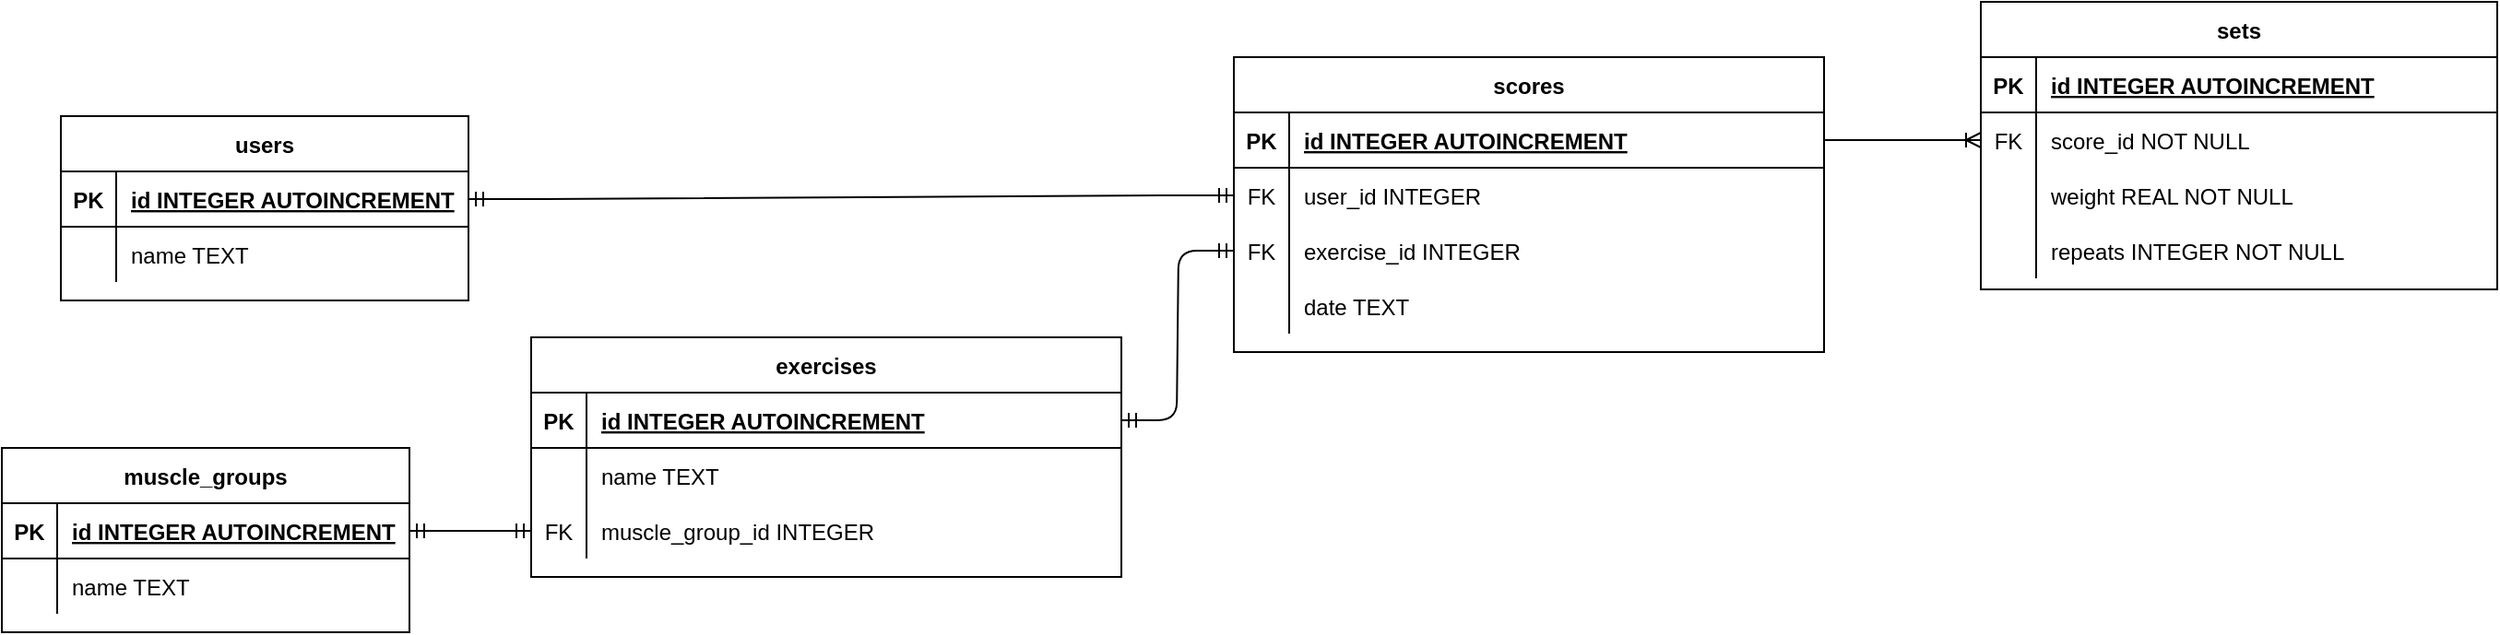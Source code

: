 <mxfile version="13.7.9" type="device"><diagram id="R2lEEEUBdFMjLlhIrx00" name="Page-1"><mxGraphModel dx="1422" dy="832" grid="0" gridSize="10" guides="1" tooltips="1" connect="1" arrows="1" fold="1" page="1" pageScale="1" pageWidth="1100" pageHeight="850" background="none" math="0" shadow="0" extFonts="Permanent Marker^https://fonts.googleapis.com/css?family=Permanent+Marker"><root><mxCell id="0"/><mxCell id="1" parent="0"/><mxCell id="Q6jQM6gjXFg1APYR9MR--127" value="" style="edgeStyle=entityRelationEdgeStyle;fontSize=12;html=1;endArrow=ERmandOne;startArrow=ERmandOne;exitX=1;exitY=0.5;exitDx=0;exitDy=0;entryX=0;entryY=0.5;entryDx=0;entryDy=0;" parent="1" source="Q6jQM6gjXFg1APYR9MR--83" target="Q6jQM6gjXFg1APYR9MR--96" edge="1"><mxGeometry width="100" height="100" relative="1" as="geometry"><mxPoint x="600" y="533" as="sourcePoint"/><mxPoint x="700" y="433" as="targetPoint"/></mxGeometry></mxCell><mxCell id="Q6jQM6gjXFg1APYR9MR--129" value="" style="edgeStyle=entityRelationEdgeStyle;fontSize=12;html=1;endArrow=ERmandOne;startArrow=ERmandOne;exitX=1;exitY=0.5;exitDx=0;exitDy=0;entryX=0;entryY=0.5;entryDx=0;entryDy=0;" parent="1" source="Q6jQM6gjXFg1APYR9MR--76" target="Q6jQM6gjXFg1APYR9MR--106" edge="1"><mxGeometry width="100" height="100" relative="1" as="geometry"><mxPoint x="408" y="397" as="sourcePoint"/><mxPoint x="508" y="297" as="targetPoint"/></mxGeometry></mxCell><mxCell id="Q6jQM6gjXFg1APYR9MR--130" value="" style="edgeStyle=entityRelationEdgeStyle;fontSize=12;html=1;endArrow=ERmandOne;startArrow=ERmandOne;entryX=0;entryY=0.5;entryDx=0;entryDy=0;exitX=1;exitY=0.5;exitDx=0;exitDy=0;" parent="1" source="Q6jQM6gjXFg1APYR9MR--90" target="Q6jQM6gjXFg1APYR9MR--109" edge="1"><mxGeometry width="100" height="100" relative="1" as="geometry"><mxPoint x="606" y="441" as="sourcePoint"/><mxPoint x="706" y="341" as="targetPoint"/></mxGeometry></mxCell><mxCell id="Q6jQM6gjXFg1APYR9MR--102" value="scores" style="shape=table;startSize=30;container=1;collapsible=1;childLayout=tableLayout;fixedRows=1;rowLines=0;fontStyle=1;align=center;resizeLast=1;" parent="1" vertex="1"><mxGeometry x="685" y="170" width="320" height="160" as="geometry"/></mxCell><mxCell id="Q6jQM6gjXFg1APYR9MR--103" value="" style="shape=partialRectangle;collapsible=0;dropTarget=0;pointerEvents=0;fillColor=none;points=[[0,0.5],[1,0.5]];portConstraint=eastwest;top=0;left=0;right=0;bottom=1;" parent="Q6jQM6gjXFg1APYR9MR--102" vertex="1"><mxGeometry y="30" width="320" height="30" as="geometry"/></mxCell><mxCell id="Q6jQM6gjXFg1APYR9MR--104" value="PK" style="shape=partialRectangle;overflow=hidden;connectable=0;fillColor=none;top=0;left=0;bottom=0;right=0;fontStyle=1;" parent="Q6jQM6gjXFg1APYR9MR--103" vertex="1"><mxGeometry width="30" height="30" as="geometry"/></mxCell><mxCell id="Q6jQM6gjXFg1APYR9MR--105" value="id INTEGER  AUTOINCREMENT" style="shape=partialRectangle;overflow=hidden;connectable=0;fillColor=none;top=0;left=0;bottom=0;right=0;align=left;spacingLeft=6;fontStyle=5;" parent="Q6jQM6gjXFg1APYR9MR--103" vertex="1"><mxGeometry x="30" width="290" height="30" as="geometry"/></mxCell><mxCell id="Q6jQM6gjXFg1APYR9MR--106" value="" style="shape=partialRectangle;collapsible=0;dropTarget=0;pointerEvents=0;fillColor=none;points=[[0,0.5],[1,0.5]];portConstraint=eastwest;top=0;left=0;right=0;bottom=0;" parent="Q6jQM6gjXFg1APYR9MR--102" vertex="1"><mxGeometry y="60" width="320" height="30" as="geometry"/></mxCell><mxCell id="Q6jQM6gjXFg1APYR9MR--107" value="FK" style="shape=partialRectangle;overflow=hidden;connectable=0;fillColor=none;top=0;left=0;bottom=0;right=0;" parent="Q6jQM6gjXFg1APYR9MR--106" vertex="1"><mxGeometry width="30" height="30" as="geometry"/></mxCell><mxCell id="Q6jQM6gjXFg1APYR9MR--108" value="user_id INTEGER" style="shape=partialRectangle;overflow=hidden;connectable=0;fillColor=none;top=0;left=0;bottom=0;right=0;align=left;spacingLeft=6;" parent="Q6jQM6gjXFg1APYR9MR--106" vertex="1"><mxGeometry x="30" width="290" height="30" as="geometry"/></mxCell><mxCell id="Q6jQM6gjXFg1APYR9MR--109" value="" style="shape=partialRectangle;collapsible=0;dropTarget=0;pointerEvents=0;fillColor=none;points=[[0,0.5],[1,0.5]];portConstraint=eastwest;top=0;left=0;right=0;bottom=0;" parent="Q6jQM6gjXFg1APYR9MR--102" vertex="1"><mxGeometry y="90" width="320" height="30" as="geometry"/></mxCell><mxCell id="Q6jQM6gjXFg1APYR9MR--110" value="FK" style="shape=partialRectangle;overflow=hidden;connectable=0;fillColor=none;top=0;left=0;bottom=0;right=0;" parent="Q6jQM6gjXFg1APYR9MR--109" vertex="1"><mxGeometry width="30" height="30" as="geometry"/></mxCell><mxCell id="Q6jQM6gjXFg1APYR9MR--111" value="exercise_id INTEGER" style="shape=partialRectangle;overflow=hidden;connectable=0;fillColor=none;top=0;left=0;bottom=0;right=0;align=left;spacingLeft=6;" parent="Q6jQM6gjXFg1APYR9MR--109" vertex="1"><mxGeometry x="30" width="290" height="30" as="geometry"/></mxCell><mxCell id="Q6jQM6gjXFg1APYR9MR--118" value="" style="shape=partialRectangle;collapsible=0;dropTarget=0;pointerEvents=0;fillColor=none;points=[[0,0.5],[1,0.5]];portConstraint=eastwest;top=0;left=0;right=0;bottom=0;" parent="Q6jQM6gjXFg1APYR9MR--102" vertex="1"><mxGeometry y="120" width="320" height="30" as="geometry"/></mxCell><mxCell id="Q6jQM6gjXFg1APYR9MR--119" value="" style="shape=partialRectangle;overflow=hidden;connectable=0;fillColor=none;top=0;left=0;bottom=0;right=0;" parent="Q6jQM6gjXFg1APYR9MR--118" vertex="1"><mxGeometry width="30" height="30" as="geometry"/></mxCell><mxCell id="Q6jQM6gjXFg1APYR9MR--120" value="date TEXT" style="shape=partialRectangle;overflow=hidden;connectable=0;fillColor=none;top=0;left=0;bottom=0;right=0;align=left;spacingLeft=6;" parent="Q6jQM6gjXFg1APYR9MR--118" vertex="1"><mxGeometry x="30" width="290" height="30" as="geometry"/></mxCell><mxCell id="Q6jQM6gjXFg1APYR9MR--75" value="users" style="shape=table;startSize=30;container=1;collapsible=1;childLayout=tableLayout;fixedRows=1;rowLines=0;fontStyle=1;align=center;resizeLast=1;" parent="1" vertex="1"><mxGeometry x="49" y="202" width="221" height="100" as="geometry"/></mxCell><mxCell id="Q6jQM6gjXFg1APYR9MR--76" value="" style="shape=partialRectangle;collapsible=0;dropTarget=0;pointerEvents=0;fillColor=none;points=[[0,0.5],[1,0.5]];portConstraint=eastwest;top=0;left=0;right=0;bottom=1;" parent="Q6jQM6gjXFg1APYR9MR--75" vertex="1"><mxGeometry y="30" width="221" height="30" as="geometry"/></mxCell><mxCell id="Q6jQM6gjXFg1APYR9MR--77" value="PK" style="shape=partialRectangle;overflow=hidden;connectable=0;fillColor=none;top=0;left=0;bottom=0;right=0;fontStyle=1;" parent="Q6jQM6gjXFg1APYR9MR--76" vertex="1"><mxGeometry width="30" height="30" as="geometry"/></mxCell><mxCell id="Q6jQM6gjXFg1APYR9MR--78" value="id INTEGER  AUTOINCREMENT" style="shape=partialRectangle;overflow=hidden;connectable=0;fillColor=none;top=0;left=0;bottom=0;right=0;align=left;spacingLeft=6;fontStyle=5;" parent="Q6jQM6gjXFg1APYR9MR--76" vertex="1"><mxGeometry x="30" width="191" height="30" as="geometry"/></mxCell><mxCell id="Q6jQM6gjXFg1APYR9MR--79" value="" style="shape=partialRectangle;collapsible=0;dropTarget=0;pointerEvents=0;fillColor=none;points=[[0,0.5],[1,0.5]];portConstraint=eastwest;top=0;left=0;right=0;bottom=0;" parent="Q6jQM6gjXFg1APYR9MR--75" vertex="1"><mxGeometry y="60" width="221" height="30" as="geometry"/></mxCell><mxCell id="Q6jQM6gjXFg1APYR9MR--80" value="" style="shape=partialRectangle;overflow=hidden;connectable=0;fillColor=none;top=0;left=0;bottom=0;right=0;" parent="Q6jQM6gjXFg1APYR9MR--79" vertex="1"><mxGeometry width="30" height="30" as="geometry"/></mxCell><mxCell id="Q6jQM6gjXFg1APYR9MR--81" value="name TEXT" style="shape=partialRectangle;overflow=hidden;connectable=0;fillColor=none;top=0;left=0;bottom=0;right=0;align=left;spacingLeft=6;" parent="Q6jQM6gjXFg1APYR9MR--79" vertex="1"><mxGeometry x="30" width="191" height="30" as="geometry"/></mxCell><mxCell id="Q6jQM6gjXFg1APYR9MR--89" value="exercises" style="shape=table;startSize=30;container=1;collapsible=1;childLayout=tableLayout;fixedRows=1;rowLines=0;fontStyle=1;align=center;resizeLast=1;" parent="1" vertex="1"><mxGeometry x="304" y="322" width="320" height="130" as="geometry"/></mxCell><mxCell id="Q6jQM6gjXFg1APYR9MR--90" value="" style="shape=partialRectangle;collapsible=0;dropTarget=0;pointerEvents=0;fillColor=none;points=[[0,0.5],[1,0.5]];portConstraint=eastwest;top=0;left=0;right=0;bottom=1;" parent="Q6jQM6gjXFg1APYR9MR--89" vertex="1"><mxGeometry y="30" width="320" height="30" as="geometry"/></mxCell><mxCell id="Q6jQM6gjXFg1APYR9MR--91" value="PK" style="shape=partialRectangle;overflow=hidden;connectable=0;fillColor=none;top=0;left=0;bottom=0;right=0;fontStyle=1;" parent="Q6jQM6gjXFg1APYR9MR--90" vertex="1"><mxGeometry width="30" height="30" as="geometry"/></mxCell><mxCell id="Q6jQM6gjXFg1APYR9MR--92" value="id INTEGER  AUTOINCREMENT" style="shape=partialRectangle;overflow=hidden;connectable=0;fillColor=none;top=0;left=0;bottom=0;right=0;align=left;spacingLeft=6;fontStyle=5;" parent="Q6jQM6gjXFg1APYR9MR--90" vertex="1"><mxGeometry x="30" width="290" height="30" as="geometry"/></mxCell><mxCell id="Q6jQM6gjXFg1APYR9MR--93" value="" style="shape=partialRectangle;collapsible=0;dropTarget=0;pointerEvents=0;fillColor=none;points=[[0,0.5],[1,0.5]];portConstraint=eastwest;top=0;left=0;right=0;bottom=0;" parent="Q6jQM6gjXFg1APYR9MR--89" vertex="1"><mxGeometry y="60" width="320" height="30" as="geometry"/></mxCell><mxCell id="Q6jQM6gjXFg1APYR9MR--94" value="" style="shape=partialRectangle;overflow=hidden;connectable=0;fillColor=none;top=0;left=0;bottom=0;right=0;" parent="Q6jQM6gjXFg1APYR9MR--93" vertex="1"><mxGeometry width="30" height="30" as="geometry"/></mxCell><mxCell id="Q6jQM6gjXFg1APYR9MR--95" value="name TEXT" style="shape=partialRectangle;overflow=hidden;connectable=0;fillColor=none;top=0;left=0;bottom=0;right=0;align=left;spacingLeft=6;" parent="Q6jQM6gjXFg1APYR9MR--93" vertex="1"><mxGeometry x="30" width="290" height="30" as="geometry"/></mxCell><mxCell id="Q6jQM6gjXFg1APYR9MR--96" value="" style="shape=partialRectangle;collapsible=0;dropTarget=0;pointerEvents=0;fillColor=none;points=[[0,0.5],[1,0.5]];portConstraint=eastwest;top=0;left=0;right=0;bottom=0;" parent="Q6jQM6gjXFg1APYR9MR--89" vertex="1"><mxGeometry y="90" width="320" height="30" as="geometry"/></mxCell><mxCell id="Q6jQM6gjXFg1APYR9MR--97" value="FK" style="shape=partialRectangle;overflow=hidden;connectable=0;fillColor=none;top=0;left=0;bottom=0;right=0;" parent="Q6jQM6gjXFg1APYR9MR--96" vertex="1"><mxGeometry width="30" height="30" as="geometry"/></mxCell><mxCell id="Q6jQM6gjXFg1APYR9MR--98" value="muscle_group_id INTEGER" style="shape=partialRectangle;overflow=hidden;connectable=0;fillColor=none;top=0;left=0;bottom=0;right=0;align=left;spacingLeft=6;" parent="Q6jQM6gjXFg1APYR9MR--96" vertex="1"><mxGeometry x="30" width="290" height="30" as="geometry"/></mxCell><mxCell id="Q6jQM6gjXFg1APYR9MR--82" value="muscle_groups" style="shape=table;startSize=30;container=1;collapsible=1;childLayout=tableLayout;fixedRows=1;rowLines=0;fontStyle=1;align=center;resizeLast=1;" parent="1" vertex="1"><mxGeometry x="17" y="382" width="221" height="100" as="geometry"><mxRectangle x="29" y="318" width="116" height="30" as="alternateBounds"/></mxGeometry></mxCell><mxCell id="Q6jQM6gjXFg1APYR9MR--83" value="" style="shape=partialRectangle;collapsible=0;dropTarget=0;pointerEvents=0;fillColor=none;points=[[0,0.5],[1,0.5]];portConstraint=eastwest;top=0;left=0;right=0;bottom=1;" parent="Q6jQM6gjXFg1APYR9MR--82" vertex="1"><mxGeometry y="30" width="221" height="30" as="geometry"/></mxCell><mxCell id="Q6jQM6gjXFg1APYR9MR--84" value="PK" style="shape=partialRectangle;overflow=hidden;connectable=0;fillColor=none;top=0;left=0;bottom=0;right=0;fontStyle=1;" parent="Q6jQM6gjXFg1APYR9MR--83" vertex="1"><mxGeometry width="30" height="30" as="geometry"/></mxCell><mxCell id="Q6jQM6gjXFg1APYR9MR--85" value="id INTEGER  AUTOINCREMENT" style="shape=partialRectangle;overflow=hidden;connectable=0;fillColor=none;top=0;left=0;bottom=0;right=0;align=left;spacingLeft=6;fontStyle=5;" parent="Q6jQM6gjXFg1APYR9MR--83" vertex="1"><mxGeometry x="30" width="191" height="30" as="geometry"/></mxCell><mxCell id="Q6jQM6gjXFg1APYR9MR--86" value="" style="shape=partialRectangle;collapsible=0;dropTarget=0;pointerEvents=0;fillColor=none;points=[[0,0.5],[1,0.5]];portConstraint=eastwest;top=0;left=0;right=0;bottom=0;" parent="Q6jQM6gjXFg1APYR9MR--82" vertex="1"><mxGeometry y="60" width="221" height="30" as="geometry"/></mxCell><mxCell id="Q6jQM6gjXFg1APYR9MR--87" value="" style="shape=partialRectangle;overflow=hidden;connectable=0;fillColor=none;top=0;left=0;bottom=0;right=0;" parent="Q6jQM6gjXFg1APYR9MR--86" vertex="1"><mxGeometry width="30" height="30" as="geometry"/></mxCell><mxCell id="Q6jQM6gjXFg1APYR9MR--88" value="name TEXT" style="shape=partialRectangle;overflow=hidden;connectable=0;fillColor=none;top=0;left=0;bottom=0;right=0;align=left;spacingLeft=6;" parent="Q6jQM6gjXFg1APYR9MR--86" vertex="1"><mxGeometry x="30" width="191" height="30" as="geometry"/></mxCell><mxCell id="L1O7XEUjqiLR172FE_oy-9" value="" style="edgeStyle=entityRelationEdgeStyle;fontSize=12;html=1;endArrow=ERoneToMany;shadow=0;entryX=0;entryY=0.5;entryDx=0;entryDy=0;exitX=1;exitY=0.5;exitDx=0;exitDy=0;" parent="1" source="Q6jQM6gjXFg1APYR9MR--103" target="Q6jQM6gjXFg1APYR9MR--135" edge="1"><mxGeometry width="100" height="100" relative="1" as="geometry"><mxPoint x="1032" y="426" as="sourcePoint"/><mxPoint x="908" y="559" as="targetPoint"/></mxGeometry></mxCell><mxCell id="Q6jQM6gjXFg1APYR9MR--131" value="sets" style="shape=table;startSize=30;container=1;collapsible=1;childLayout=tableLayout;fixedRows=1;rowLines=0;fontStyle=1;align=center;resizeLast=1;" parent="1" vertex="1"><mxGeometry x="1090" y="140" width="280" height="156" as="geometry"/></mxCell><mxCell id="Q6jQM6gjXFg1APYR9MR--132" value="" style="shape=partialRectangle;collapsible=0;dropTarget=0;pointerEvents=0;fillColor=none;top=0;left=0;bottom=1;right=0;points=[[0,0.5],[1,0.5]];portConstraint=eastwest;" parent="Q6jQM6gjXFg1APYR9MR--131" vertex="1"><mxGeometry y="30" width="280" height="30" as="geometry"/></mxCell><mxCell id="Q6jQM6gjXFg1APYR9MR--133" value="PK" style="shape=partialRectangle;connectable=0;fillColor=none;top=0;left=0;bottom=0;right=0;fontStyle=1;overflow=hidden;" parent="Q6jQM6gjXFg1APYR9MR--132" vertex="1"><mxGeometry width="30" height="30" as="geometry"/></mxCell><mxCell id="Q6jQM6gjXFg1APYR9MR--134" value="id INTEGER AUTOINCREMENT" style="shape=partialRectangle;connectable=0;fillColor=none;top=0;left=0;bottom=0;right=0;align=left;spacingLeft=6;fontStyle=5;overflow=hidden;" parent="Q6jQM6gjXFg1APYR9MR--132" vertex="1"><mxGeometry x="30" width="250" height="30" as="geometry"/></mxCell><mxCell id="Q6jQM6gjXFg1APYR9MR--135" value="" style="shape=partialRectangle;collapsible=0;dropTarget=0;pointerEvents=0;fillColor=none;top=0;left=0;bottom=0;right=0;points=[[0,0.5],[1,0.5]];portConstraint=eastwest;" parent="Q6jQM6gjXFg1APYR9MR--131" vertex="1"><mxGeometry y="60" width="280" height="30" as="geometry"/></mxCell><mxCell id="Q6jQM6gjXFg1APYR9MR--136" value="FK" style="shape=partialRectangle;connectable=0;fillColor=none;top=0;left=0;bottom=0;right=0;editable=1;overflow=hidden;" parent="Q6jQM6gjXFg1APYR9MR--135" vertex="1"><mxGeometry width="30" height="30" as="geometry"/></mxCell><mxCell id="Q6jQM6gjXFg1APYR9MR--137" value="score_id NOT NULL" style="shape=partialRectangle;connectable=0;fillColor=none;top=0;left=0;bottom=0;right=0;align=left;spacingLeft=6;overflow=hidden;" parent="Q6jQM6gjXFg1APYR9MR--135" vertex="1"><mxGeometry x="30" width="250" height="30" as="geometry"/></mxCell><mxCell id="Q6jQM6gjXFg1APYR9MR--138" value="" style="shape=partialRectangle;collapsible=0;dropTarget=0;pointerEvents=0;fillColor=none;top=0;left=0;bottom=0;right=0;points=[[0,0.5],[1,0.5]];portConstraint=eastwest;" parent="Q6jQM6gjXFg1APYR9MR--131" vertex="1"><mxGeometry y="90" width="280" height="30" as="geometry"/></mxCell><mxCell id="Q6jQM6gjXFg1APYR9MR--139" value="" style="shape=partialRectangle;connectable=0;fillColor=none;top=0;left=0;bottom=0;right=0;editable=1;overflow=hidden;" parent="Q6jQM6gjXFg1APYR9MR--138" vertex="1"><mxGeometry width="30" height="30" as="geometry"/></mxCell><mxCell id="Q6jQM6gjXFg1APYR9MR--140" value="weight REAL NOT NULL" style="shape=partialRectangle;connectable=0;fillColor=none;top=0;left=0;bottom=0;right=0;align=left;spacingLeft=6;overflow=hidden;" parent="Q6jQM6gjXFg1APYR9MR--138" vertex="1"><mxGeometry x="30" width="250" height="30" as="geometry"/></mxCell><mxCell id="Q6jQM6gjXFg1APYR9MR--141" value="" style="shape=partialRectangle;collapsible=0;dropTarget=0;pointerEvents=0;fillColor=none;top=0;left=0;bottom=0;right=0;points=[[0,0.5],[1,0.5]];portConstraint=eastwest;" parent="Q6jQM6gjXFg1APYR9MR--131" vertex="1"><mxGeometry y="120" width="280" height="30" as="geometry"/></mxCell><mxCell id="Q6jQM6gjXFg1APYR9MR--142" value="" style="shape=partialRectangle;connectable=0;fillColor=none;top=0;left=0;bottom=0;right=0;editable=1;overflow=hidden;" parent="Q6jQM6gjXFg1APYR9MR--141" vertex="1"><mxGeometry width="30" height="30" as="geometry"/></mxCell><mxCell id="Q6jQM6gjXFg1APYR9MR--143" value="repeats INTEGER NOT NULL" style="shape=partialRectangle;connectable=0;fillColor=none;top=0;left=0;bottom=0;right=0;align=left;spacingLeft=6;overflow=hidden;" parent="Q6jQM6gjXFg1APYR9MR--141" vertex="1"><mxGeometry x="30" width="250" height="30" as="geometry"/></mxCell></root></mxGraphModel></diagram></mxfile>